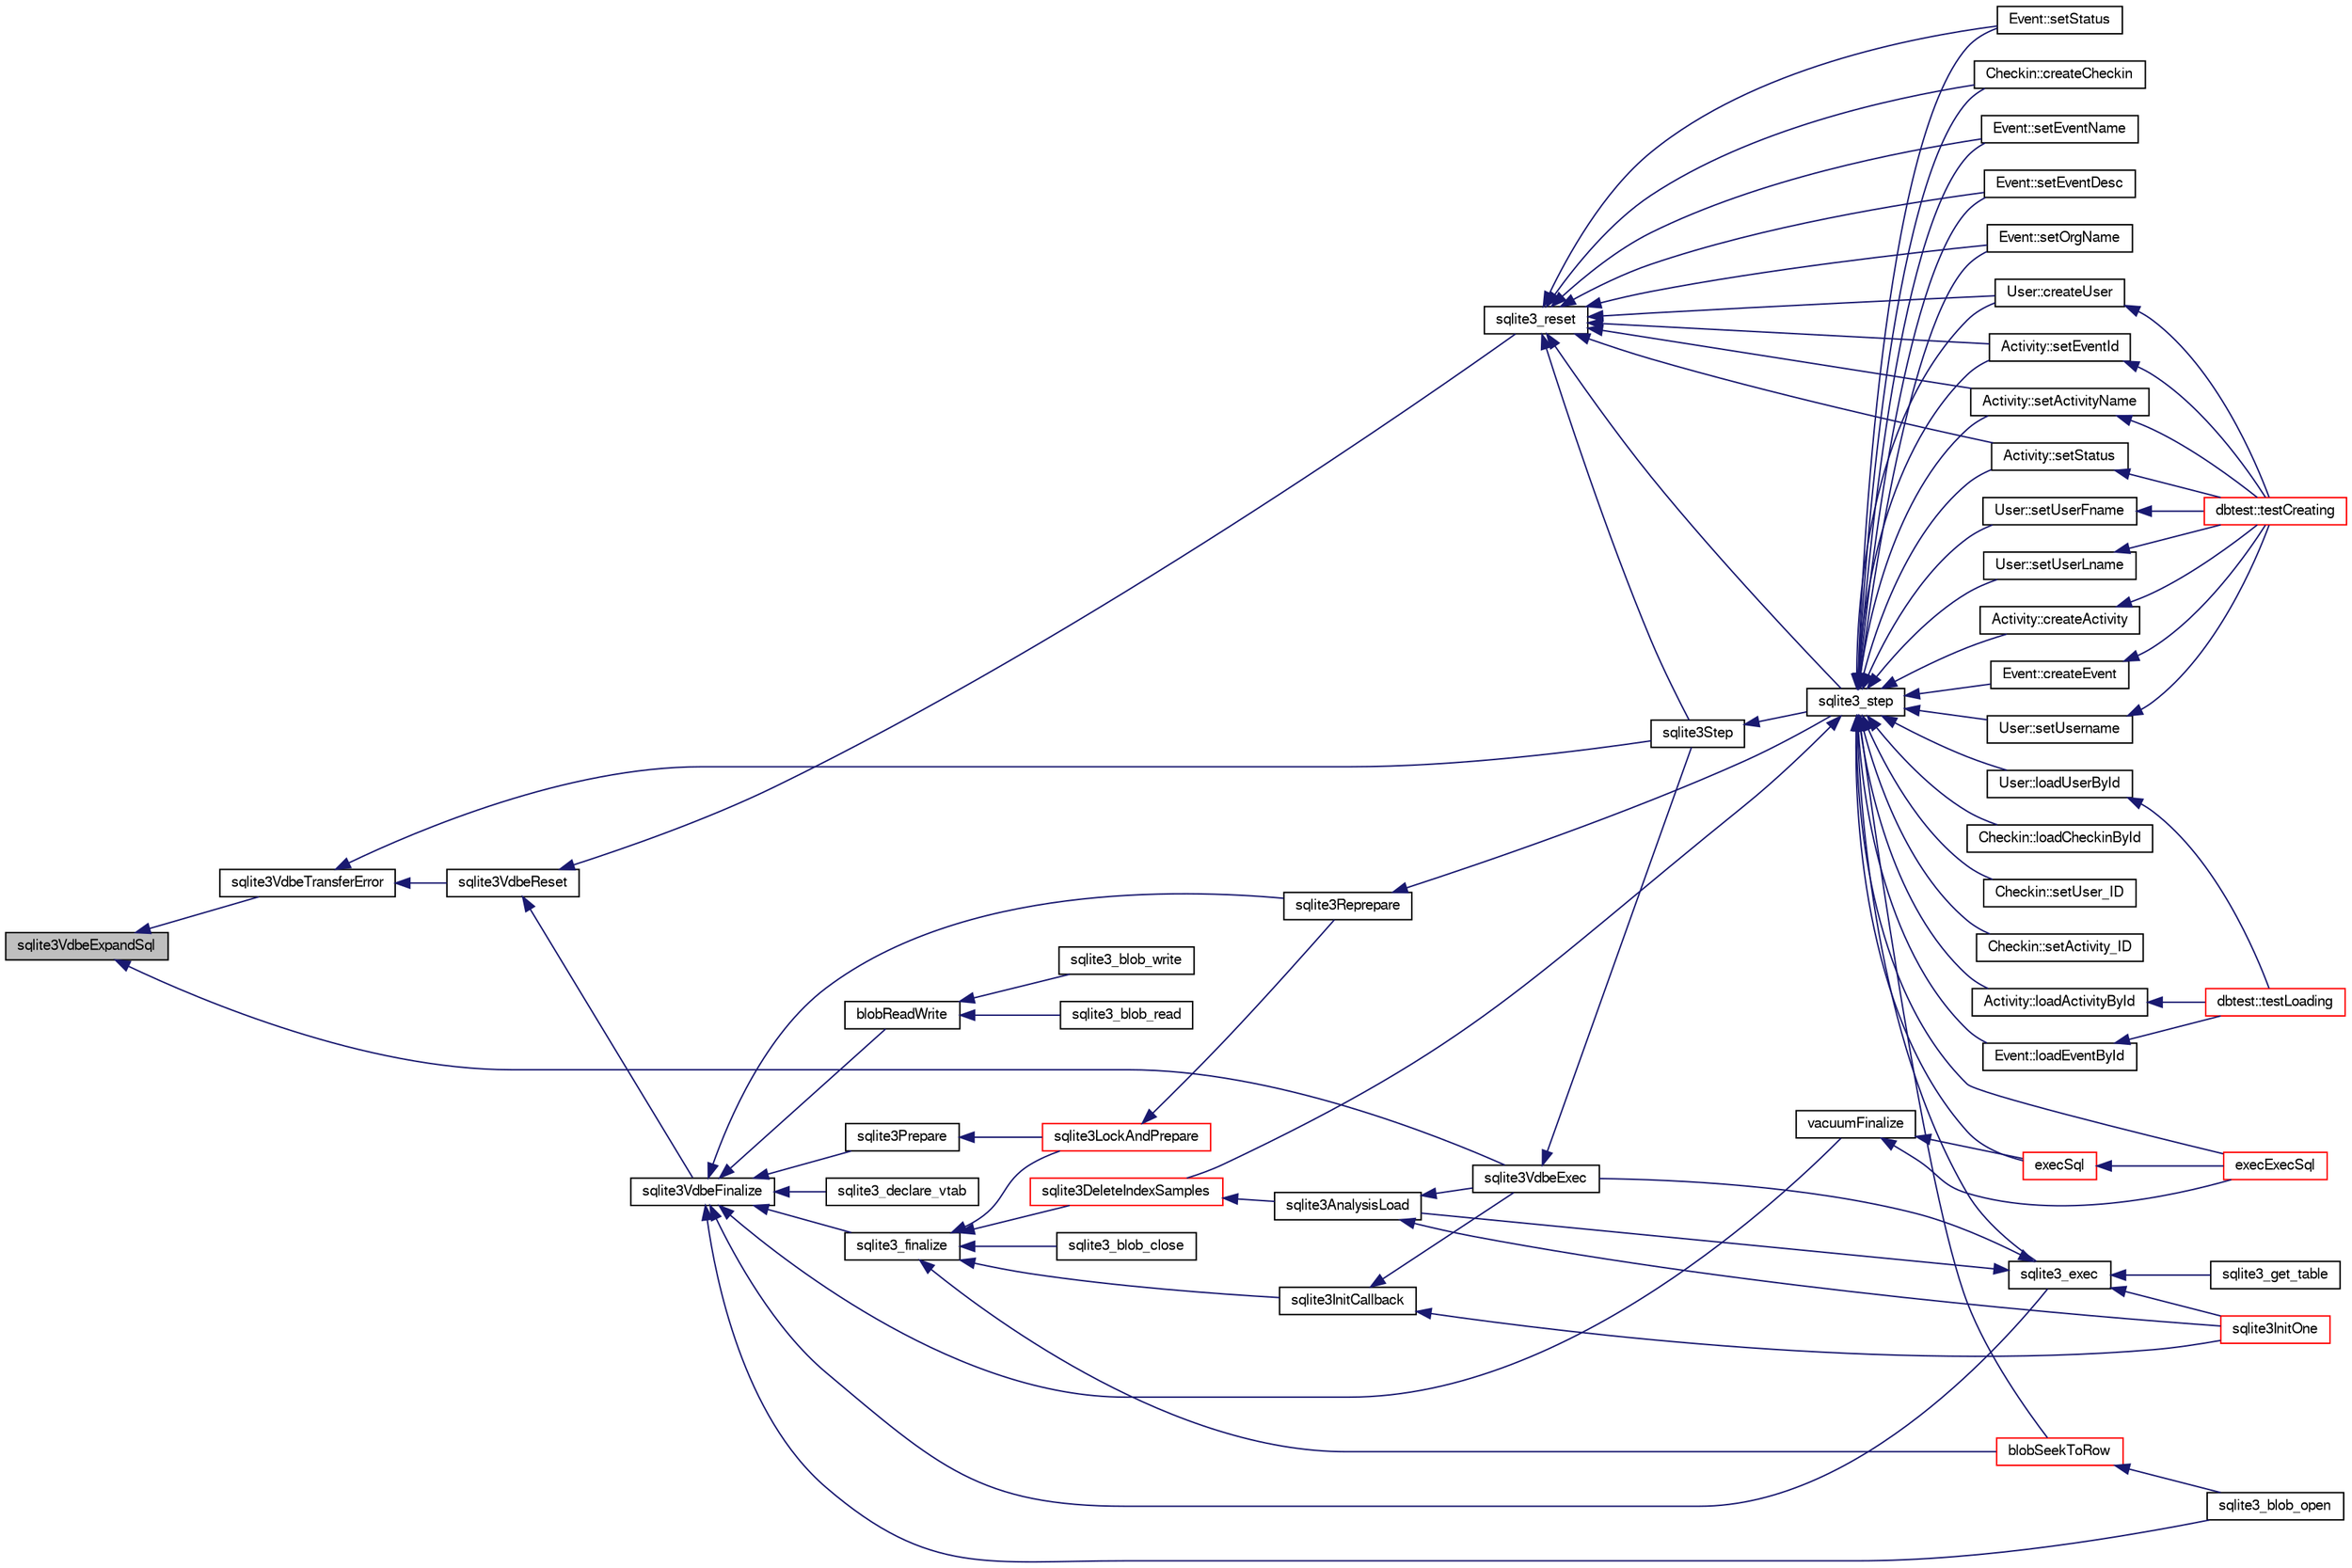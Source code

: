 digraph "sqlite3VdbeExpandSql"
{
  edge [fontname="FreeSans",fontsize="10",labelfontname="FreeSans",labelfontsize="10"];
  node [fontname="FreeSans",fontsize="10",shape=record];
  rankdir="LR";
  Node751728 [label="sqlite3VdbeExpandSql",height=0.2,width=0.4,color="black", fillcolor="grey75", style="filled", fontcolor="black"];
  Node751728 -> Node751729 [dir="back",color="midnightblue",fontsize="10",style="solid",fontname="FreeSans"];
  Node751729 [label="sqlite3VdbeTransferError",height=0.2,width=0.4,color="black", fillcolor="white", style="filled",URL="$sqlite3_8c.html#aaf4a567b51602bb6d7bb150e6c72de69"];
  Node751729 -> Node751730 [dir="back",color="midnightblue",fontsize="10",style="solid",fontname="FreeSans"];
  Node751730 [label="sqlite3VdbeReset",height=0.2,width=0.4,color="black", fillcolor="white", style="filled",URL="$sqlite3_8c.html#a315a913742f7267f90d46d41446353b1"];
  Node751730 -> Node751731 [dir="back",color="midnightblue",fontsize="10",style="solid",fontname="FreeSans"];
  Node751731 [label="sqlite3VdbeFinalize",height=0.2,width=0.4,color="black", fillcolor="white", style="filled",URL="$sqlite3_8c.html#af81e0c8d03b71610d3a826469f67bbd4"];
  Node751731 -> Node751732 [dir="back",color="midnightblue",fontsize="10",style="solid",fontname="FreeSans"];
  Node751732 [label="sqlite3_finalize",height=0.2,width=0.4,color="black", fillcolor="white", style="filled",URL="$sqlite3_8h.html#a801195c0f771d40bb4be1e40f3b88945"];
  Node751732 -> Node751733 [dir="back",color="midnightblue",fontsize="10",style="solid",fontname="FreeSans"];
  Node751733 [label="blobSeekToRow",height=0.2,width=0.4,color="red", fillcolor="white", style="filled",URL="$sqlite3_8c.html#afff57e13332b98c8a44a7cebe38962ab"];
  Node751733 -> Node751734 [dir="back",color="midnightblue",fontsize="10",style="solid",fontname="FreeSans"];
  Node751734 [label="sqlite3_blob_open",height=0.2,width=0.4,color="black", fillcolor="white", style="filled",URL="$sqlite3_8h.html#adb8ad839a5bdd62a43785132bc7dd518"];
  Node751732 -> Node751736 [dir="back",color="midnightblue",fontsize="10",style="solid",fontname="FreeSans"];
  Node751736 [label="sqlite3_blob_close",height=0.2,width=0.4,color="black", fillcolor="white", style="filled",URL="$sqlite3_8h.html#a8885ae884821e14e1e4501183c5833d6"];
  Node751732 -> Node751737 [dir="back",color="midnightblue",fontsize="10",style="solid",fontname="FreeSans"];
  Node751737 [label="sqlite3DeleteIndexSamples",height=0.2,width=0.4,color="red", fillcolor="white", style="filled",URL="$sqlite3_8c.html#aaeda0302fbf61397ec009f65bed047ef"];
  Node751737 -> Node751738 [dir="back",color="midnightblue",fontsize="10",style="solid",fontname="FreeSans"];
  Node751738 [label="sqlite3AnalysisLoad",height=0.2,width=0.4,color="black", fillcolor="white", style="filled",URL="$sqlite3_8c.html#a48a2301c27e1d3d68708b9b8761b5a01"];
  Node751738 -> Node751739 [dir="back",color="midnightblue",fontsize="10",style="solid",fontname="FreeSans"];
  Node751739 [label="sqlite3VdbeExec",height=0.2,width=0.4,color="black", fillcolor="white", style="filled",URL="$sqlite3_8c.html#a8ce40a614bdc56719c4d642b1e4dfb21"];
  Node751739 -> Node751740 [dir="back",color="midnightblue",fontsize="10",style="solid",fontname="FreeSans"];
  Node751740 [label="sqlite3Step",height=0.2,width=0.4,color="black", fillcolor="white", style="filled",URL="$sqlite3_8c.html#a3f2872e873e2758a4beedad1d5113554"];
  Node751740 -> Node751741 [dir="back",color="midnightblue",fontsize="10",style="solid",fontname="FreeSans"];
  Node751741 [label="sqlite3_step",height=0.2,width=0.4,color="black", fillcolor="white", style="filled",URL="$sqlite3_8h.html#ac1e491ce36b7471eb28387f7d3c74334"];
  Node751741 -> Node751742 [dir="back",color="midnightblue",fontsize="10",style="solid",fontname="FreeSans"];
  Node751742 [label="Activity::createActivity",height=0.2,width=0.4,color="black", fillcolor="white", style="filled",URL="$classActivity.html#a813cc5e52c14ab49b39014c134e3425b"];
  Node751742 -> Node751743 [dir="back",color="midnightblue",fontsize="10",style="solid",fontname="FreeSans"];
  Node751743 [label="dbtest::testCreating",height=0.2,width=0.4,color="red", fillcolor="white", style="filled",URL="$classdbtest.html#a8193e88a7df657069c8a6bd09c8243b7"];
  Node751741 -> Node751745 [dir="back",color="midnightblue",fontsize="10",style="solid",fontname="FreeSans"];
  Node751745 [label="Activity::loadActivityById",height=0.2,width=0.4,color="black", fillcolor="white", style="filled",URL="$classActivity.html#abe4ffb4f08a47212ebf9013259d9e7fd"];
  Node751745 -> Node751746 [dir="back",color="midnightblue",fontsize="10",style="solid",fontname="FreeSans"];
  Node751746 [label="dbtest::testLoading",height=0.2,width=0.4,color="red", fillcolor="white", style="filled",URL="$classdbtest.html#a6f98d82a2c8e2b9040848763504ddae1"];
  Node751741 -> Node751747 [dir="back",color="midnightblue",fontsize="10",style="solid",fontname="FreeSans"];
  Node751747 [label="Activity::setEventId",height=0.2,width=0.4,color="black", fillcolor="white", style="filled",URL="$classActivity.html#adb1d0fd0d08f473e068f0a4086bfa9ca"];
  Node751747 -> Node751743 [dir="back",color="midnightblue",fontsize="10",style="solid",fontname="FreeSans"];
  Node751741 -> Node751748 [dir="back",color="midnightblue",fontsize="10",style="solid",fontname="FreeSans"];
  Node751748 [label="Activity::setActivityName",height=0.2,width=0.4,color="black", fillcolor="white", style="filled",URL="$classActivity.html#a62dc3737b33915a36086f9dd26d16a81"];
  Node751748 -> Node751743 [dir="back",color="midnightblue",fontsize="10",style="solid",fontname="FreeSans"];
  Node751741 -> Node751749 [dir="back",color="midnightblue",fontsize="10",style="solid",fontname="FreeSans"];
  Node751749 [label="Activity::setStatus",height=0.2,width=0.4,color="black", fillcolor="white", style="filled",URL="$classActivity.html#af618135a7738f4d2a7ee147a8ef912ea"];
  Node751749 -> Node751743 [dir="back",color="midnightblue",fontsize="10",style="solid",fontname="FreeSans"];
  Node751741 -> Node751750 [dir="back",color="midnightblue",fontsize="10",style="solid",fontname="FreeSans"];
  Node751750 [label="Checkin::createCheckin",height=0.2,width=0.4,color="black", fillcolor="white", style="filled",URL="$classCheckin.html#a4e40acdf7fff0e607f6de4f24f3a163c"];
  Node751741 -> Node751751 [dir="back",color="midnightblue",fontsize="10",style="solid",fontname="FreeSans"];
  Node751751 [label="Checkin::loadCheckinById",height=0.2,width=0.4,color="black", fillcolor="white", style="filled",URL="$classCheckin.html#a3461f70ea6c68475225f2a07f78a21e0"];
  Node751741 -> Node751752 [dir="back",color="midnightblue",fontsize="10",style="solid",fontname="FreeSans"];
  Node751752 [label="Checkin::setUser_ID",height=0.2,width=0.4,color="black", fillcolor="white", style="filled",URL="$classCheckin.html#a76ab640f4f912876dbebf183db5359c6"];
  Node751741 -> Node751753 [dir="back",color="midnightblue",fontsize="10",style="solid",fontname="FreeSans"];
  Node751753 [label="Checkin::setActivity_ID",height=0.2,width=0.4,color="black", fillcolor="white", style="filled",URL="$classCheckin.html#ab2ff3ec2604ec73a42af25874a00b232"];
  Node751741 -> Node751754 [dir="back",color="midnightblue",fontsize="10",style="solid",fontname="FreeSans"];
  Node751754 [label="Event::createEvent",height=0.2,width=0.4,color="black", fillcolor="white", style="filled",URL="$classEvent.html#a77adb9f4a46ffb32c2d931f0691f5903"];
  Node751754 -> Node751743 [dir="back",color="midnightblue",fontsize="10",style="solid",fontname="FreeSans"];
  Node751741 -> Node751755 [dir="back",color="midnightblue",fontsize="10",style="solid",fontname="FreeSans"];
  Node751755 [label="Event::loadEventById",height=0.2,width=0.4,color="black", fillcolor="white", style="filled",URL="$classEvent.html#afa66cea33f722dbeecb69cc98fdea055"];
  Node751755 -> Node751746 [dir="back",color="midnightblue",fontsize="10",style="solid",fontname="FreeSans"];
  Node751741 -> Node751756 [dir="back",color="midnightblue",fontsize="10",style="solid",fontname="FreeSans"];
  Node751756 [label="Event::setEventName",height=0.2,width=0.4,color="black", fillcolor="white", style="filled",URL="$classEvent.html#a10596b6ca077df05184e30d62b08729d"];
  Node751741 -> Node751757 [dir="back",color="midnightblue",fontsize="10",style="solid",fontname="FreeSans"];
  Node751757 [label="Event::setEventDesc",height=0.2,width=0.4,color="black", fillcolor="white", style="filled",URL="$classEvent.html#ae36b8377dcae792f1c5c4726024c981b"];
  Node751741 -> Node751758 [dir="back",color="midnightblue",fontsize="10",style="solid",fontname="FreeSans"];
  Node751758 [label="Event::setOrgName",height=0.2,width=0.4,color="black", fillcolor="white", style="filled",URL="$classEvent.html#a19aac0f776bd764563a54977656cf680"];
  Node751741 -> Node751759 [dir="back",color="midnightblue",fontsize="10",style="solid",fontname="FreeSans"];
  Node751759 [label="Event::setStatus",height=0.2,width=0.4,color="black", fillcolor="white", style="filled",URL="$classEvent.html#ab0a6b9285af0f4172eb841e2b80f8972"];
  Node751741 -> Node751733 [dir="back",color="midnightblue",fontsize="10",style="solid",fontname="FreeSans"];
  Node751741 -> Node751737 [dir="back",color="midnightblue",fontsize="10",style="solid",fontname="FreeSans"];
  Node751741 -> Node751760 [dir="back",color="midnightblue",fontsize="10",style="solid",fontname="FreeSans"];
  Node751760 [label="sqlite3_exec",height=0.2,width=0.4,color="black", fillcolor="white", style="filled",URL="$sqlite3_8h.html#a97487ec8150e0bcc8fa392ab8f0e24db"];
  Node751760 -> Node751739 [dir="back",color="midnightblue",fontsize="10",style="solid",fontname="FreeSans"];
  Node751760 -> Node751738 [dir="back",color="midnightblue",fontsize="10",style="solid",fontname="FreeSans"];
  Node751760 -> Node751761 [dir="back",color="midnightblue",fontsize="10",style="solid",fontname="FreeSans"];
  Node751761 [label="sqlite3InitOne",height=0.2,width=0.4,color="red", fillcolor="white", style="filled",URL="$sqlite3_8c.html#ac4318b25df65269906b0379251fe9b85"];
  Node751760 -> Node751862 [dir="back",color="midnightblue",fontsize="10",style="solid",fontname="FreeSans"];
  Node751862 [label="sqlite3_get_table",height=0.2,width=0.4,color="black", fillcolor="white", style="filled",URL="$sqlite3_8h.html#a5effeac4e12df57beaa35c5be1f61579"];
  Node751741 -> Node751863 [dir="back",color="midnightblue",fontsize="10",style="solid",fontname="FreeSans"];
  Node751863 [label="execSql",height=0.2,width=0.4,color="red", fillcolor="white", style="filled",URL="$sqlite3_8c.html#a7d16651b98a110662f4c265eff0246cb"];
  Node751863 -> Node751864 [dir="back",color="midnightblue",fontsize="10",style="solid",fontname="FreeSans"];
  Node751864 [label="execExecSql",height=0.2,width=0.4,color="red", fillcolor="white", style="filled",URL="$sqlite3_8c.html#ac1be09a6c047f21133d16378d301e0d4"];
  Node751741 -> Node751864 [dir="back",color="midnightblue",fontsize="10",style="solid",fontname="FreeSans"];
  Node751741 -> Node751866 [dir="back",color="midnightblue",fontsize="10",style="solid",fontname="FreeSans"];
  Node751866 [label="User::createUser",height=0.2,width=0.4,color="black", fillcolor="white", style="filled",URL="$classUser.html#a22ed673939e8cc0a136130b809bba513"];
  Node751866 -> Node751743 [dir="back",color="midnightblue",fontsize="10",style="solid",fontname="FreeSans"];
  Node751741 -> Node751867 [dir="back",color="midnightblue",fontsize="10",style="solid",fontname="FreeSans"];
  Node751867 [label="User::loadUserById",height=0.2,width=0.4,color="black", fillcolor="white", style="filled",URL="$classUser.html#a863377665b7fb83c5547dcf9727f5092"];
  Node751867 -> Node751746 [dir="back",color="midnightblue",fontsize="10",style="solid",fontname="FreeSans"];
  Node751741 -> Node751868 [dir="back",color="midnightblue",fontsize="10",style="solid",fontname="FreeSans"];
  Node751868 [label="User::setUsername",height=0.2,width=0.4,color="black", fillcolor="white", style="filled",URL="$classUser.html#aa0497022a136cb78de785b0a39ae60b1"];
  Node751868 -> Node751743 [dir="back",color="midnightblue",fontsize="10",style="solid",fontname="FreeSans"];
  Node751741 -> Node751869 [dir="back",color="midnightblue",fontsize="10",style="solid",fontname="FreeSans"];
  Node751869 [label="User::setUserFname",height=0.2,width=0.4,color="black", fillcolor="white", style="filled",URL="$classUser.html#a72657eb55cd0ca437b4841a43f19912f"];
  Node751869 -> Node751743 [dir="back",color="midnightblue",fontsize="10",style="solid",fontname="FreeSans"];
  Node751741 -> Node751870 [dir="back",color="midnightblue",fontsize="10",style="solid",fontname="FreeSans"];
  Node751870 [label="User::setUserLname",height=0.2,width=0.4,color="black", fillcolor="white", style="filled",URL="$classUser.html#aa25973387e5afe1aa6f60dd6545e33b5"];
  Node751870 -> Node751743 [dir="back",color="midnightblue",fontsize="10",style="solid",fontname="FreeSans"];
  Node751738 -> Node751761 [dir="back",color="midnightblue",fontsize="10",style="solid",fontname="FreeSans"];
  Node751732 -> Node751927 [dir="back",color="midnightblue",fontsize="10",style="solid",fontname="FreeSans"];
  Node751927 [label="sqlite3InitCallback",height=0.2,width=0.4,color="black", fillcolor="white", style="filled",URL="$sqlite3_8c.html#a5183ff3c8b5311c7332250013ee018b3"];
  Node751927 -> Node751739 [dir="back",color="midnightblue",fontsize="10",style="solid",fontname="FreeSans"];
  Node751927 -> Node751761 [dir="back",color="midnightblue",fontsize="10",style="solid",fontname="FreeSans"];
  Node751732 -> Node751924 [dir="back",color="midnightblue",fontsize="10",style="solid",fontname="FreeSans"];
  Node751924 [label="sqlite3LockAndPrepare",height=0.2,width=0.4,color="red", fillcolor="white", style="filled",URL="$sqlite3_8c.html#a5db1ec5589aa2b02c6d979211a8789bd"];
  Node751924 -> Node751925 [dir="back",color="midnightblue",fontsize="10",style="solid",fontname="FreeSans"];
  Node751925 [label="sqlite3Reprepare",height=0.2,width=0.4,color="black", fillcolor="white", style="filled",URL="$sqlite3_8c.html#a7e2f7299cc947d07e782f6ac561fa937"];
  Node751925 -> Node751741 [dir="back",color="midnightblue",fontsize="10",style="solid",fontname="FreeSans"];
  Node751731 -> Node751734 [dir="back",color="midnightblue",fontsize="10",style="solid",fontname="FreeSans"];
  Node751731 -> Node751986 [dir="back",color="midnightblue",fontsize="10",style="solid",fontname="FreeSans"];
  Node751986 [label="blobReadWrite",height=0.2,width=0.4,color="black", fillcolor="white", style="filled",URL="$sqlite3_8c.html#a6c1d57e4337ee1b8655215c06dea4046"];
  Node751986 -> Node751987 [dir="back",color="midnightblue",fontsize="10",style="solid",fontname="FreeSans"];
  Node751987 [label="sqlite3_blob_read",height=0.2,width=0.4,color="black", fillcolor="white", style="filled",URL="$sqlite3_8h.html#ae63f397da378931a64a597069ce3532a"];
  Node751986 -> Node751988 [dir="back",color="midnightblue",fontsize="10",style="solid",fontname="FreeSans"];
  Node751988 [label="sqlite3_blob_write",height=0.2,width=0.4,color="black", fillcolor="white", style="filled",URL="$sqlite3_8h.html#a0dd24c2ce4bfd36279ed96e8266b1d87"];
  Node751731 -> Node751760 [dir="back",color="midnightblue",fontsize="10",style="solid",fontname="FreeSans"];
  Node751731 -> Node751923 [dir="back",color="midnightblue",fontsize="10",style="solid",fontname="FreeSans"];
  Node751923 [label="sqlite3Prepare",height=0.2,width=0.4,color="black", fillcolor="white", style="filled",URL="$sqlite3_8c.html#acb25890858d0bf4b12eb7aae569f0c7b"];
  Node751923 -> Node751924 [dir="back",color="midnightblue",fontsize="10",style="solid",fontname="FreeSans"];
  Node751731 -> Node751925 [dir="back",color="midnightblue",fontsize="10",style="solid",fontname="FreeSans"];
  Node751731 -> Node751989 [dir="back",color="midnightblue",fontsize="10",style="solid",fontname="FreeSans"];
  Node751989 [label="vacuumFinalize",height=0.2,width=0.4,color="black", fillcolor="white", style="filled",URL="$sqlite3_8c.html#a632db76c46aca8f067d585295d2ada31"];
  Node751989 -> Node751863 [dir="back",color="midnightblue",fontsize="10",style="solid",fontname="FreeSans"];
  Node751989 -> Node751864 [dir="back",color="midnightblue",fontsize="10",style="solid",fontname="FreeSans"];
  Node751731 -> Node751932 [dir="back",color="midnightblue",fontsize="10",style="solid",fontname="FreeSans"];
  Node751932 [label="sqlite3_declare_vtab",height=0.2,width=0.4,color="black", fillcolor="white", style="filled",URL="$sqlite3_8h.html#a65393c41da76ae1470a7c7f4b4aca600"];
  Node751730 -> Node751990 [dir="back",color="midnightblue",fontsize="10",style="solid",fontname="FreeSans"];
  Node751990 [label="sqlite3_reset",height=0.2,width=0.4,color="black", fillcolor="white", style="filled",URL="$sqlite3_8h.html#a758efebc2e95694959ab0e74b397984c"];
  Node751990 -> Node751747 [dir="back",color="midnightblue",fontsize="10",style="solid",fontname="FreeSans"];
  Node751990 -> Node751748 [dir="back",color="midnightblue",fontsize="10",style="solid",fontname="FreeSans"];
  Node751990 -> Node751749 [dir="back",color="midnightblue",fontsize="10",style="solid",fontname="FreeSans"];
  Node751990 -> Node751750 [dir="back",color="midnightblue",fontsize="10",style="solid",fontname="FreeSans"];
  Node751990 -> Node751756 [dir="back",color="midnightblue",fontsize="10",style="solid",fontname="FreeSans"];
  Node751990 -> Node751757 [dir="back",color="midnightblue",fontsize="10",style="solid",fontname="FreeSans"];
  Node751990 -> Node751758 [dir="back",color="midnightblue",fontsize="10",style="solid",fontname="FreeSans"];
  Node751990 -> Node751759 [dir="back",color="midnightblue",fontsize="10",style="solid",fontname="FreeSans"];
  Node751990 -> Node751740 [dir="back",color="midnightblue",fontsize="10",style="solid",fontname="FreeSans"];
  Node751990 -> Node751741 [dir="back",color="midnightblue",fontsize="10",style="solid",fontname="FreeSans"];
  Node751990 -> Node751866 [dir="back",color="midnightblue",fontsize="10",style="solid",fontname="FreeSans"];
  Node751729 -> Node751740 [dir="back",color="midnightblue",fontsize="10",style="solid",fontname="FreeSans"];
  Node751728 -> Node751739 [dir="back",color="midnightblue",fontsize="10",style="solid",fontname="FreeSans"];
}
